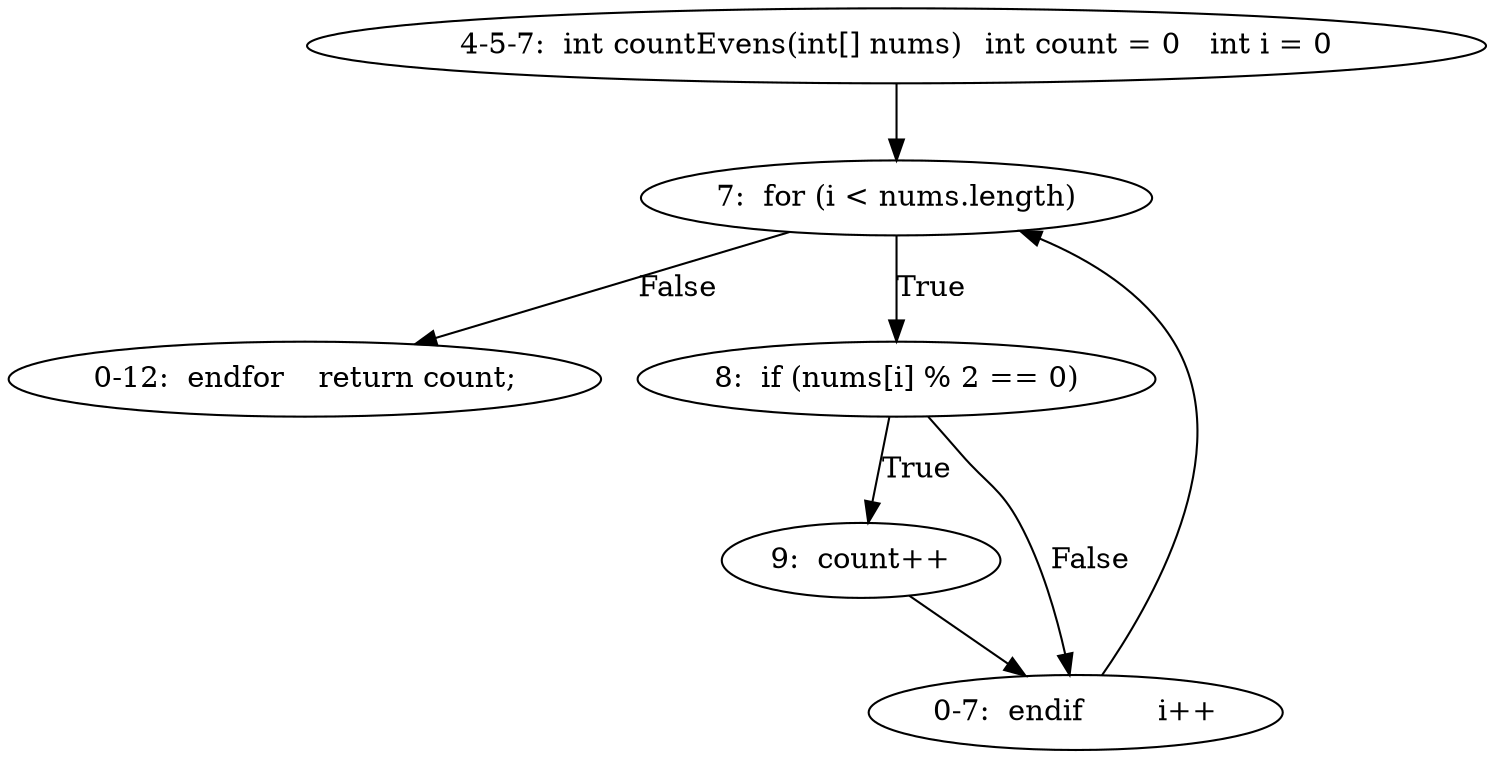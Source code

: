 digraph result_test { 
// graph-vertices
  a2  [label="4-5-7:  int countEvens(int[] nums)	int count = 0	int i = 0"]; 
  3  [label="7:  for (i < nums.length)"]; 
  a3  [label="0-12:  endfor	return count;"]; 
  6  [label="8:  if (nums[i] % 2 == 0)"]; 
  7  [label="9:  count++"]; 
  a4  [label="0-7:  endif	i++"]; 
// graph-edges
  a2 -> 3;
  3 -> a3  [label="False"]; 
  3 -> 6  [label="True"]; 
  6 -> 7  [label="True"]; 
  7 -> a4;
  6 -> a4  [label="False"]; 
  a4 -> 3;
}